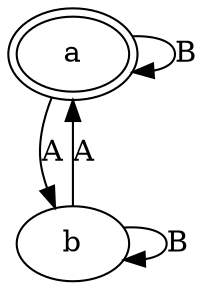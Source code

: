digraph G1
 {
     a -> b [label=A];
     a -> a [label=B];
     b -> a [label=A];
     b -> b [label=B];
     a [peripheries=2];
 }